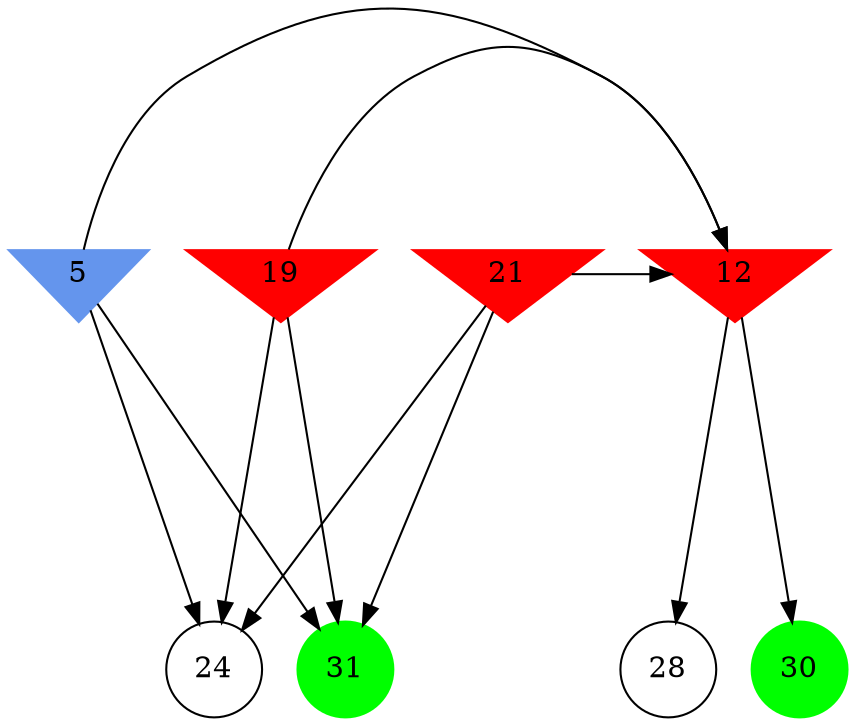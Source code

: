 digraph brain {
	ranksep=2.0;
	5 [shape=invtriangle,style=filled,color=cornflowerblue];
	12 [shape=invtriangle,style=filled,color=red];
	19 [shape=invtriangle,style=filled,color=red];
	21 [shape=invtriangle,style=filled,color=red];
	24 [shape=circle,color=black];
	28 [shape=circle,color=black];
	30 [shape=circle,style=filled,color=green];
	31 [shape=circle,style=filled,color=green];
	5	->	12;
	5	->	31;
	5	->	24;
	19	->	12;
	19	->	31;
	19	->	24;
	21	->	12;
	21	->	31;
	21	->	24;
	12	->	28;
	12	->	30;
	{ rank=same; 5; 12; 19; 21; }
	{ rank=same; 24; 28; }
	{ rank=same; 30; 31; }
}
